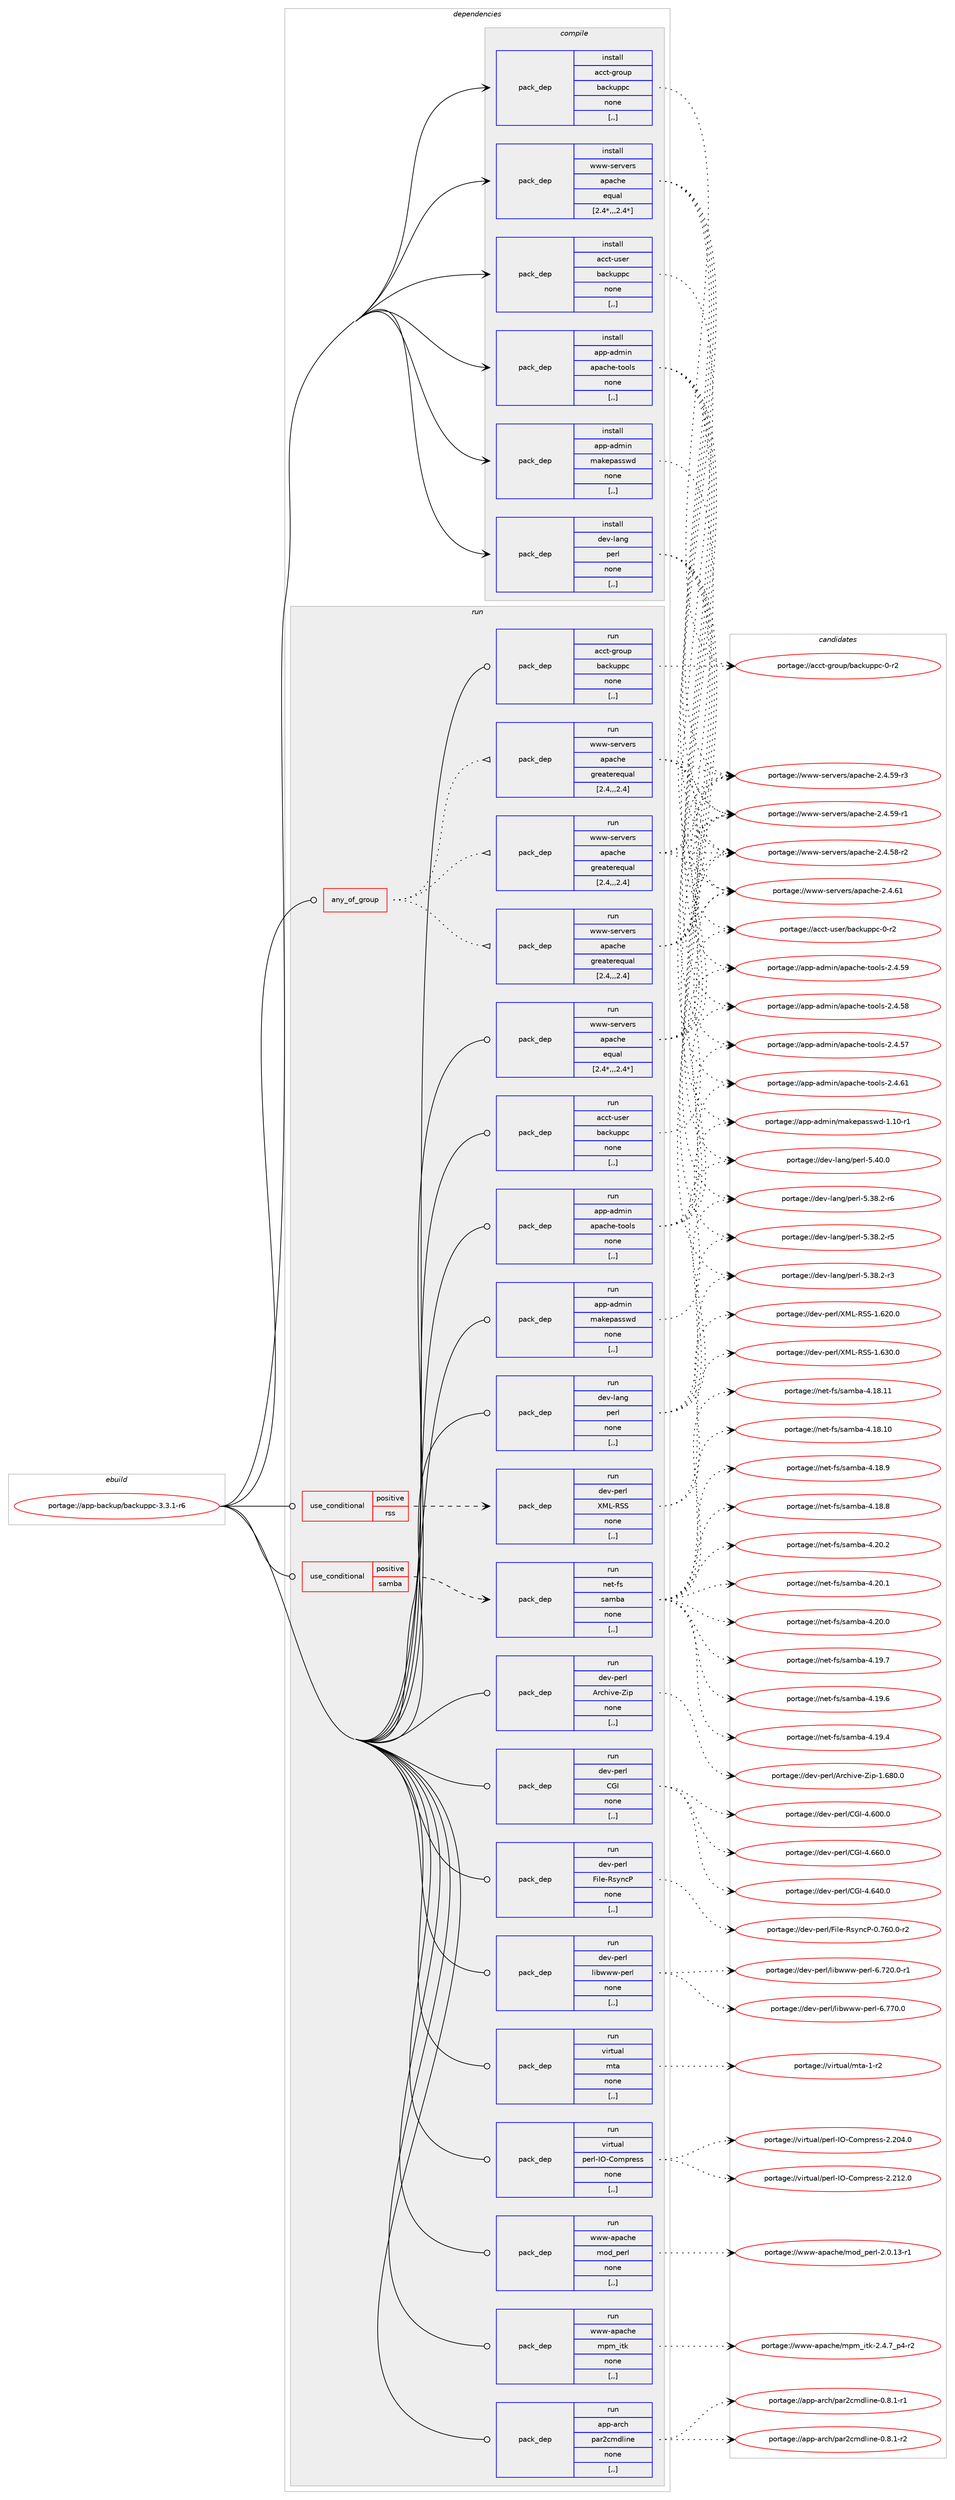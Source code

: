 digraph prolog {

# *************
# Graph options
# *************

newrank=true;
concentrate=true;
compound=true;
graph [rankdir=LR,fontname=Helvetica,fontsize=10,ranksep=1.5];#, ranksep=2.5, nodesep=0.2];
edge  [arrowhead=vee];
node  [fontname=Helvetica,fontsize=10];

# **********
# The ebuild
# **********

subgraph cluster_leftcol {
color=gray;
label=<<i>ebuild</i>>;
id [label="portage://app-backup/backuppc-3.3.1-r6", color=red, width=4, href="../app-backup/backuppc-3.3.1-r6.svg"];
}

# ****************
# The dependencies
# ****************

subgraph cluster_midcol {
color=gray;
label=<<i>dependencies</i>>;
subgraph cluster_compile {
fillcolor="#eeeeee";
style=filled;
label=<<i>compile</i>>;
subgraph pack5935 {
dependency8192 [label=<<TABLE BORDER="0" CELLBORDER="1" CELLSPACING="0" CELLPADDING="4" WIDTH="220"><TR><TD ROWSPAN="6" CELLPADDING="30">pack_dep</TD></TR><TR><TD WIDTH="110">install</TD></TR><TR><TD>acct-group</TD></TR><TR><TD>backuppc</TD></TR><TR><TD>none</TD></TR><TR><TD>[,,]</TD></TR></TABLE>>, shape=none, color=blue];
}
id:e -> dependency8192:w [weight=20,style="solid",arrowhead="vee"];
subgraph pack5936 {
dependency8193 [label=<<TABLE BORDER="0" CELLBORDER="1" CELLSPACING="0" CELLPADDING="4" WIDTH="220"><TR><TD ROWSPAN="6" CELLPADDING="30">pack_dep</TD></TR><TR><TD WIDTH="110">install</TD></TR><TR><TD>acct-user</TD></TR><TR><TD>backuppc</TD></TR><TR><TD>none</TD></TR><TR><TD>[,,]</TD></TR></TABLE>>, shape=none, color=blue];
}
id:e -> dependency8193:w [weight=20,style="solid",arrowhead="vee"];
subgraph pack5937 {
dependency8194 [label=<<TABLE BORDER="0" CELLBORDER="1" CELLSPACING="0" CELLPADDING="4" WIDTH="220"><TR><TD ROWSPAN="6" CELLPADDING="30">pack_dep</TD></TR><TR><TD WIDTH="110">install</TD></TR><TR><TD>app-admin</TD></TR><TR><TD>apache-tools</TD></TR><TR><TD>none</TD></TR><TR><TD>[,,]</TD></TR></TABLE>>, shape=none, color=blue];
}
id:e -> dependency8194:w [weight=20,style="solid",arrowhead="vee"];
subgraph pack5938 {
dependency8195 [label=<<TABLE BORDER="0" CELLBORDER="1" CELLSPACING="0" CELLPADDING="4" WIDTH="220"><TR><TD ROWSPAN="6" CELLPADDING="30">pack_dep</TD></TR><TR><TD WIDTH="110">install</TD></TR><TR><TD>app-admin</TD></TR><TR><TD>makepasswd</TD></TR><TR><TD>none</TD></TR><TR><TD>[,,]</TD></TR></TABLE>>, shape=none, color=blue];
}
id:e -> dependency8195:w [weight=20,style="solid",arrowhead="vee"];
subgraph pack5939 {
dependency8196 [label=<<TABLE BORDER="0" CELLBORDER="1" CELLSPACING="0" CELLPADDING="4" WIDTH="220"><TR><TD ROWSPAN="6" CELLPADDING="30">pack_dep</TD></TR><TR><TD WIDTH="110">install</TD></TR><TR><TD>dev-lang</TD></TR><TR><TD>perl</TD></TR><TR><TD>none</TD></TR><TR><TD>[,,]</TD></TR></TABLE>>, shape=none, color=blue];
}
id:e -> dependency8196:w [weight=20,style="solid",arrowhead="vee"];
subgraph pack5940 {
dependency8197 [label=<<TABLE BORDER="0" CELLBORDER="1" CELLSPACING="0" CELLPADDING="4" WIDTH="220"><TR><TD ROWSPAN="6" CELLPADDING="30">pack_dep</TD></TR><TR><TD WIDTH="110">install</TD></TR><TR><TD>www-servers</TD></TR><TR><TD>apache</TD></TR><TR><TD>equal</TD></TR><TR><TD>[2.4*,,,2.4*]</TD></TR></TABLE>>, shape=none, color=blue];
}
id:e -> dependency8197:w [weight=20,style="solid",arrowhead="vee"];
}
subgraph cluster_compileandrun {
fillcolor="#eeeeee";
style=filled;
label=<<i>compile and run</i>>;
}
subgraph cluster_run {
fillcolor="#eeeeee";
style=filled;
label=<<i>run</i>>;
subgraph any27 {
dependency8198 [label=<<TABLE BORDER="0" CELLBORDER="1" CELLSPACING="0" CELLPADDING="4"><TR><TD CELLPADDING="10">any_of_group</TD></TR></TABLE>>, shape=none, color=red];subgraph pack5941 {
dependency8199 [label=<<TABLE BORDER="0" CELLBORDER="1" CELLSPACING="0" CELLPADDING="4" WIDTH="220"><TR><TD ROWSPAN="6" CELLPADDING="30">pack_dep</TD></TR><TR><TD WIDTH="110">run</TD></TR><TR><TD>www-servers</TD></TR><TR><TD>apache</TD></TR><TR><TD>greaterequal</TD></TR><TR><TD>[2.4,,,2.4]</TD></TR></TABLE>>, shape=none, color=blue];
}
dependency8198:e -> dependency8199:w [weight=20,style="dotted",arrowhead="oinv"];
subgraph pack5942 {
dependency8200 [label=<<TABLE BORDER="0" CELLBORDER="1" CELLSPACING="0" CELLPADDING="4" WIDTH="220"><TR><TD ROWSPAN="6" CELLPADDING="30">pack_dep</TD></TR><TR><TD WIDTH="110">run</TD></TR><TR><TD>www-servers</TD></TR><TR><TD>apache</TD></TR><TR><TD>greaterequal</TD></TR><TR><TD>[2.4,,,2.4]</TD></TR></TABLE>>, shape=none, color=blue];
}
dependency8198:e -> dependency8200:w [weight=20,style="dotted",arrowhead="oinv"];
subgraph pack5943 {
dependency8201 [label=<<TABLE BORDER="0" CELLBORDER="1" CELLSPACING="0" CELLPADDING="4" WIDTH="220"><TR><TD ROWSPAN="6" CELLPADDING="30">pack_dep</TD></TR><TR><TD WIDTH="110">run</TD></TR><TR><TD>www-servers</TD></TR><TR><TD>apache</TD></TR><TR><TD>greaterequal</TD></TR><TR><TD>[2.4,,,2.4]</TD></TR></TABLE>>, shape=none, color=blue];
}
dependency8198:e -> dependency8201:w [weight=20,style="dotted",arrowhead="oinv"];
}
id:e -> dependency8198:w [weight=20,style="solid",arrowhead="odot"];
subgraph cond2232 {
dependency8202 [label=<<TABLE BORDER="0" CELLBORDER="1" CELLSPACING="0" CELLPADDING="4"><TR><TD ROWSPAN="3" CELLPADDING="10">use_conditional</TD></TR><TR><TD>positive</TD></TR><TR><TD>rss</TD></TR></TABLE>>, shape=none, color=red];
subgraph pack5944 {
dependency8203 [label=<<TABLE BORDER="0" CELLBORDER="1" CELLSPACING="0" CELLPADDING="4" WIDTH="220"><TR><TD ROWSPAN="6" CELLPADDING="30">pack_dep</TD></TR><TR><TD WIDTH="110">run</TD></TR><TR><TD>dev-perl</TD></TR><TR><TD>XML-RSS</TD></TR><TR><TD>none</TD></TR><TR><TD>[,,]</TD></TR></TABLE>>, shape=none, color=blue];
}
dependency8202:e -> dependency8203:w [weight=20,style="dashed",arrowhead="vee"];
}
id:e -> dependency8202:w [weight=20,style="solid",arrowhead="odot"];
subgraph cond2233 {
dependency8204 [label=<<TABLE BORDER="0" CELLBORDER="1" CELLSPACING="0" CELLPADDING="4"><TR><TD ROWSPAN="3" CELLPADDING="10">use_conditional</TD></TR><TR><TD>positive</TD></TR><TR><TD>samba</TD></TR></TABLE>>, shape=none, color=red];
subgraph pack5945 {
dependency8205 [label=<<TABLE BORDER="0" CELLBORDER="1" CELLSPACING="0" CELLPADDING="4" WIDTH="220"><TR><TD ROWSPAN="6" CELLPADDING="30">pack_dep</TD></TR><TR><TD WIDTH="110">run</TD></TR><TR><TD>net-fs</TD></TR><TR><TD>samba</TD></TR><TR><TD>none</TD></TR><TR><TD>[,,]</TD></TR></TABLE>>, shape=none, color=blue];
}
dependency8204:e -> dependency8205:w [weight=20,style="dashed",arrowhead="vee"];
}
id:e -> dependency8204:w [weight=20,style="solid",arrowhead="odot"];
subgraph pack5946 {
dependency8206 [label=<<TABLE BORDER="0" CELLBORDER="1" CELLSPACING="0" CELLPADDING="4" WIDTH="220"><TR><TD ROWSPAN="6" CELLPADDING="30">pack_dep</TD></TR><TR><TD WIDTH="110">run</TD></TR><TR><TD>acct-group</TD></TR><TR><TD>backuppc</TD></TR><TR><TD>none</TD></TR><TR><TD>[,,]</TD></TR></TABLE>>, shape=none, color=blue];
}
id:e -> dependency8206:w [weight=20,style="solid",arrowhead="odot"];
subgraph pack5947 {
dependency8207 [label=<<TABLE BORDER="0" CELLBORDER="1" CELLSPACING="0" CELLPADDING="4" WIDTH="220"><TR><TD ROWSPAN="6" CELLPADDING="30">pack_dep</TD></TR><TR><TD WIDTH="110">run</TD></TR><TR><TD>acct-user</TD></TR><TR><TD>backuppc</TD></TR><TR><TD>none</TD></TR><TR><TD>[,,]</TD></TR></TABLE>>, shape=none, color=blue];
}
id:e -> dependency8207:w [weight=20,style="solid",arrowhead="odot"];
subgraph pack5948 {
dependency8208 [label=<<TABLE BORDER="0" CELLBORDER="1" CELLSPACING="0" CELLPADDING="4" WIDTH="220"><TR><TD ROWSPAN="6" CELLPADDING="30">pack_dep</TD></TR><TR><TD WIDTH="110">run</TD></TR><TR><TD>app-admin</TD></TR><TR><TD>apache-tools</TD></TR><TR><TD>none</TD></TR><TR><TD>[,,]</TD></TR></TABLE>>, shape=none, color=blue];
}
id:e -> dependency8208:w [weight=20,style="solid",arrowhead="odot"];
subgraph pack5949 {
dependency8209 [label=<<TABLE BORDER="0" CELLBORDER="1" CELLSPACING="0" CELLPADDING="4" WIDTH="220"><TR><TD ROWSPAN="6" CELLPADDING="30">pack_dep</TD></TR><TR><TD WIDTH="110">run</TD></TR><TR><TD>app-admin</TD></TR><TR><TD>makepasswd</TD></TR><TR><TD>none</TD></TR><TR><TD>[,,]</TD></TR></TABLE>>, shape=none, color=blue];
}
id:e -> dependency8209:w [weight=20,style="solid",arrowhead="odot"];
subgraph pack5950 {
dependency8210 [label=<<TABLE BORDER="0" CELLBORDER="1" CELLSPACING="0" CELLPADDING="4" WIDTH="220"><TR><TD ROWSPAN="6" CELLPADDING="30">pack_dep</TD></TR><TR><TD WIDTH="110">run</TD></TR><TR><TD>app-arch</TD></TR><TR><TD>par2cmdline</TD></TR><TR><TD>none</TD></TR><TR><TD>[,,]</TD></TR></TABLE>>, shape=none, color=blue];
}
id:e -> dependency8210:w [weight=20,style="solid",arrowhead="odot"];
subgraph pack5951 {
dependency8211 [label=<<TABLE BORDER="0" CELLBORDER="1" CELLSPACING="0" CELLPADDING="4" WIDTH="220"><TR><TD ROWSPAN="6" CELLPADDING="30">pack_dep</TD></TR><TR><TD WIDTH="110">run</TD></TR><TR><TD>dev-lang</TD></TR><TR><TD>perl</TD></TR><TR><TD>none</TD></TR><TR><TD>[,,]</TD></TR></TABLE>>, shape=none, color=blue];
}
id:e -> dependency8211:w [weight=20,style="solid",arrowhead="odot"];
subgraph pack5952 {
dependency8212 [label=<<TABLE BORDER="0" CELLBORDER="1" CELLSPACING="0" CELLPADDING="4" WIDTH="220"><TR><TD ROWSPAN="6" CELLPADDING="30">pack_dep</TD></TR><TR><TD WIDTH="110">run</TD></TR><TR><TD>dev-perl</TD></TR><TR><TD>Archive-Zip</TD></TR><TR><TD>none</TD></TR><TR><TD>[,,]</TD></TR></TABLE>>, shape=none, color=blue];
}
id:e -> dependency8212:w [weight=20,style="solid",arrowhead="odot"];
subgraph pack5953 {
dependency8213 [label=<<TABLE BORDER="0" CELLBORDER="1" CELLSPACING="0" CELLPADDING="4" WIDTH="220"><TR><TD ROWSPAN="6" CELLPADDING="30">pack_dep</TD></TR><TR><TD WIDTH="110">run</TD></TR><TR><TD>dev-perl</TD></TR><TR><TD>CGI</TD></TR><TR><TD>none</TD></TR><TR><TD>[,,]</TD></TR></TABLE>>, shape=none, color=blue];
}
id:e -> dependency8213:w [weight=20,style="solid",arrowhead="odot"];
subgraph pack5954 {
dependency8214 [label=<<TABLE BORDER="0" CELLBORDER="1" CELLSPACING="0" CELLPADDING="4" WIDTH="220"><TR><TD ROWSPAN="6" CELLPADDING="30">pack_dep</TD></TR><TR><TD WIDTH="110">run</TD></TR><TR><TD>dev-perl</TD></TR><TR><TD>File-RsyncP</TD></TR><TR><TD>none</TD></TR><TR><TD>[,,]</TD></TR></TABLE>>, shape=none, color=blue];
}
id:e -> dependency8214:w [weight=20,style="solid",arrowhead="odot"];
subgraph pack5955 {
dependency8215 [label=<<TABLE BORDER="0" CELLBORDER="1" CELLSPACING="0" CELLPADDING="4" WIDTH="220"><TR><TD ROWSPAN="6" CELLPADDING="30">pack_dep</TD></TR><TR><TD WIDTH="110">run</TD></TR><TR><TD>dev-perl</TD></TR><TR><TD>libwww-perl</TD></TR><TR><TD>none</TD></TR><TR><TD>[,,]</TD></TR></TABLE>>, shape=none, color=blue];
}
id:e -> dependency8215:w [weight=20,style="solid",arrowhead="odot"];
subgraph pack5956 {
dependency8216 [label=<<TABLE BORDER="0" CELLBORDER="1" CELLSPACING="0" CELLPADDING="4" WIDTH="220"><TR><TD ROWSPAN="6" CELLPADDING="30">pack_dep</TD></TR><TR><TD WIDTH="110">run</TD></TR><TR><TD>virtual</TD></TR><TR><TD>mta</TD></TR><TR><TD>none</TD></TR><TR><TD>[,,]</TD></TR></TABLE>>, shape=none, color=blue];
}
id:e -> dependency8216:w [weight=20,style="solid",arrowhead="odot"];
subgraph pack5957 {
dependency8217 [label=<<TABLE BORDER="0" CELLBORDER="1" CELLSPACING="0" CELLPADDING="4" WIDTH="220"><TR><TD ROWSPAN="6" CELLPADDING="30">pack_dep</TD></TR><TR><TD WIDTH="110">run</TD></TR><TR><TD>virtual</TD></TR><TR><TD>perl-IO-Compress</TD></TR><TR><TD>none</TD></TR><TR><TD>[,,]</TD></TR></TABLE>>, shape=none, color=blue];
}
id:e -> dependency8217:w [weight=20,style="solid",arrowhead="odot"];
subgraph pack5958 {
dependency8218 [label=<<TABLE BORDER="0" CELLBORDER="1" CELLSPACING="0" CELLPADDING="4" WIDTH="220"><TR><TD ROWSPAN="6" CELLPADDING="30">pack_dep</TD></TR><TR><TD WIDTH="110">run</TD></TR><TR><TD>www-apache</TD></TR><TR><TD>mod_perl</TD></TR><TR><TD>none</TD></TR><TR><TD>[,,]</TD></TR></TABLE>>, shape=none, color=blue];
}
id:e -> dependency8218:w [weight=20,style="solid",arrowhead="odot"];
subgraph pack5959 {
dependency8219 [label=<<TABLE BORDER="0" CELLBORDER="1" CELLSPACING="0" CELLPADDING="4" WIDTH="220"><TR><TD ROWSPAN="6" CELLPADDING="30">pack_dep</TD></TR><TR><TD WIDTH="110">run</TD></TR><TR><TD>www-apache</TD></TR><TR><TD>mpm_itk</TD></TR><TR><TD>none</TD></TR><TR><TD>[,,]</TD></TR></TABLE>>, shape=none, color=blue];
}
id:e -> dependency8219:w [weight=20,style="solid",arrowhead="odot"];
subgraph pack5960 {
dependency8220 [label=<<TABLE BORDER="0" CELLBORDER="1" CELLSPACING="0" CELLPADDING="4" WIDTH="220"><TR><TD ROWSPAN="6" CELLPADDING="30">pack_dep</TD></TR><TR><TD WIDTH="110">run</TD></TR><TR><TD>www-servers</TD></TR><TR><TD>apache</TD></TR><TR><TD>equal</TD></TR><TR><TD>[2.4*,,,2.4*]</TD></TR></TABLE>>, shape=none, color=blue];
}
id:e -> dependency8220:w [weight=20,style="solid",arrowhead="odot"];
}
}

# **************
# The candidates
# **************

subgraph cluster_choices {
rank=same;
color=gray;
label=<<i>candidates</i>>;

subgraph choice5935 {
color=black;
nodesep=1;
choice97999911645103114111117112479897991071171121129945484511450 [label="portage://acct-group/backuppc-0-r2", color=red, width=4,href="../acct-group/backuppc-0-r2.svg"];
dependency8192:e -> choice97999911645103114111117112479897991071171121129945484511450:w [style=dotted,weight="100"];
}
subgraph choice5936 {
color=black;
nodesep=1;
choice97999911645117115101114479897991071171121129945484511450 [label="portage://acct-user/backuppc-0-r2", color=red, width=4,href="../acct-user/backuppc-0-r2.svg"];
dependency8193:e -> choice97999911645117115101114479897991071171121129945484511450:w [style=dotted,weight="100"];
}
subgraph choice5937 {
color=black;
nodesep=1;
choice971121124597100109105110479711297991041014511611111110811545504652465449 [label="portage://app-admin/apache-tools-2.4.61", color=red, width=4,href="../app-admin/apache-tools-2.4.61.svg"];
choice971121124597100109105110479711297991041014511611111110811545504652465357 [label="portage://app-admin/apache-tools-2.4.59", color=red, width=4,href="../app-admin/apache-tools-2.4.59.svg"];
choice971121124597100109105110479711297991041014511611111110811545504652465356 [label="portage://app-admin/apache-tools-2.4.58", color=red, width=4,href="../app-admin/apache-tools-2.4.58.svg"];
choice971121124597100109105110479711297991041014511611111110811545504652465355 [label="portage://app-admin/apache-tools-2.4.57", color=red, width=4,href="../app-admin/apache-tools-2.4.57.svg"];
dependency8194:e -> choice971121124597100109105110479711297991041014511611111110811545504652465449:w [style=dotted,weight="100"];
dependency8194:e -> choice971121124597100109105110479711297991041014511611111110811545504652465357:w [style=dotted,weight="100"];
dependency8194:e -> choice971121124597100109105110479711297991041014511611111110811545504652465356:w [style=dotted,weight="100"];
dependency8194:e -> choice971121124597100109105110479711297991041014511611111110811545504652465355:w [style=dotted,weight="100"];
}
subgraph choice5938 {
color=black;
nodesep=1;
choice97112112459710010910511047109971071011129711511511910045494649484511449 [label="portage://app-admin/makepasswd-1.10-r1", color=red, width=4,href="../app-admin/makepasswd-1.10-r1.svg"];
dependency8195:e -> choice97112112459710010910511047109971071011129711511511910045494649484511449:w [style=dotted,weight="100"];
}
subgraph choice5939 {
color=black;
nodesep=1;
choice10010111845108971101034711210111410845534652484648 [label="portage://dev-lang/perl-5.40.0", color=red, width=4,href="../dev-lang/perl-5.40.0.svg"];
choice100101118451089711010347112101114108455346515646504511454 [label="portage://dev-lang/perl-5.38.2-r6", color=red, width=4,href="../dev-lang/perl-5.38.2-r6.svg"];
choice100101118451089711010347112101114108455346515646504511453 [label="portage://dev-lang/perl-5.38.2-r5", color=red, width=4,href="../dev-lang/perl-5.38.2-r5.svg"];
choice100101118451089711010347112101114108455346515646504511451 [label="portage://dev-lang/perl-5.38.2-r3", color=red, width=4,href="../dev-lang/perl-5.38.2-r3.svg"];
dependency8196:e -> choice10010111845108971101034711210111410845534652484648:w [style=dotted,weight="100"];
dependency8196:e -> choice100101118451089711010347112101114108455346515646504511454:w [style=dotted,weight="100"];
dependency8196:e -> choice100101118451089711010347112101114108455346515646504511453:w [style=dotted,weight="100"];
dependency8196:e -> choice100101118451089711010347112101114108455346515646504511451:w [style=dotted,weight="100"];
}
subgraph choice5940 {
color=black;
nodesep=1;
choice119119119451151011141181011141154797112979910410145504652465449 [label="portage://www-servers/apache-2.4.61", color=red, width=4,href="../www-servers/apache-2.4.61.svg"];
choice1191191194511510111411810111411547971129799104101455046524653574511451 [label="portage://www-servers/apache-2.4.59-r3", color=red, width=4,href="../www-servers/apache-2.4.59-r3.svg"];
choice1191191194511510111411810111411547971129799104101455046524653574511449 [label="portage://www-servers/apache-2.4.59-r1", color=red, width=4,href="../www-servers/apache-2.4.59-r1.svg"];
choice1191191194511510111411810111411547971129799104101455046524653564511450 [label="portage://www-servers/apache-2.4.58-r2", color=red, width=4,href="../www-servers/apache-2.4.58-r2.svg"];
dependency8197:e -> choice119119119451151011141181011141154797112979910410145504652465449:w [style=dotted,weight="100"];
dependency8197:e -> choice1191191194511510111411810111411547971129799104101455046524653574511451:w [style=dotted,weight="100"];
dependency8197:e -> choice1191191194511510111411810111411547971129799104101455046524653574511449:w [style=dotted,weight="100"];
dependency8197:e -> choice1191191194511510111411810111411547971129799104101455046524653564511450:w [style=dotted,weight="100"];
}
subgraph choice5941 {
color=black;
nodesep=1;
choice119119119451151011141181011141154797112979910410145504652465449 [label="portage://www-servers/apache-2.4.61", color=red, width=4,href="../www-servers/apache-2.4.61.svg"];
choice1191191194511510111411810111411547971129799104101455046524653574511451 [label="portage://www-servers/apache-2.4.59-r3", color=red, width=4,href="../www-servers/apache-2.4.59-r3.svg"];
choice1191191194511510111411810111411547971129799104101455046524653574511449 [label="portage://www-servers/apache-2.4.59-r1", color=red, width=4,href="../www-servers/apache-2.4.59-r1.svg"];
choice1191191194511510111411810111411547971129799104101455046524653564511450 [label="portage://www-servers/apache-2.4.58-r2", color=red, width=4,href="../www-servers/apache-2.4.58-r2.svg"];
dependency8199:e -> choice119119119451151011141181011141154797112979910410145504652465449:w [style=dotted,weight="100"];
dependency8199:e -> choice1191191194511510111411810111411547971129799104101455046524653574511451:w [style=dotted,weight="100"];
dependency8199:e -> choice1191191194511510111411810111411547971129799104101455046524653574511449:w [style=dotted,weight="100"];
dependency8199:e -> choice1191191194511510111411810111411547971129799104101455046524653564511450:w [style=dotted,weight="100"];
}
subgraph choice5942 {
color=black;
nodesep=1;
choice119119119451151011141181011141154797112979910410145504652465449 [label="portage://www-servers/apache-2.4.61", color=red, width=4,href="../www-servers/apache-2.4.61.svg"];
choice1191191194511510111411810111411547971129799104101455046524653574511451 [label="portage://www-servers/apache-2.4.59-r3", color=red, width=4,href="../www-servers/apache-2.4.59-r3.svg"];
choice1191191194511510111411810111411547971129799104101455046524653574511449 [label="portage://www-servers/apache-2.4.59-r1", color=red, width=4,href="../www-servers/apache-2.4.59-r1.svg"];
choice1191191194511510111411810111411547971129799104101455046524653564511450 [label="portage://www-servers/apache-2.4.58-r2", color=red, width=4,href="../www-servers/apache-2.4.58-r2.svg"];
dependency8200:e -> choice119119119451151011141181011141154797112979910410145504652465449:w [style=dotted,weight="100"];
dependency8200:e -> choice1191191194511510111411810111411547971129799104101455046524653574511451:w [style=dotted,weight="100"];
dependency8200:e -> choice1191191194511510111411810111411547971129799104101455046524653574511449:w [style=dotted,weight="100"];
dependency8200:e -> choice1191191194511510111411810111411547971129799104101455046524653564511450:w [style=dotted,weight="100"];
}
subgraph choice5943 {
color=black;
nodesep=1;
choice119119119451151011141181011141154797112979910410145504652465449 [label="portage://www-servers/apache-2.4.61", color=red, width=4,href="../www-servers/apache-2.4.61.svg"];
choice1191191194511510111411810111411547971129799104101455046524653574511451 [label="portage://www-servers/apache-2.4.59-r3", color=red, width=4,href="../www-servers/apache-2.4.59-r3.svg"];
choice1191191194511510111411810111411547971129799104101455046524653574511449 [label="portage://www-servers/apache-2.4.59-r1", color=red, width=4,href="../www-servers/apache-2.4.59-r1.svg"];
choice1191191194511510111411810111411547971129799104101455046524653564511450 [label="portage://www-servers/apache-2.4.58-r2", color=red, width=4,href="../www-servers/apache-2.4.58-r2.svg"];
dependency8201:e -> choice119119119451151011141181011141154797112979910410145504652465449:w [style=dotted,weight="100"];
dependency8201:e -> choice1191191194511510111411810111411547971129799104101455046524653574511451:w [style=dotted,weight="100"];
dependency8201:e -> choice1191191194511510111411810111411547971129799104101455046524653574511449:w [style=dotted,weight="100"];
dependency8201:e -> choice1191191194511510111411810111411547971129799104101455046524653564511450:w [style=dotted,weight="100"];
}
subgraph choice5944 {
color=black;
nodesep=1;
choice1001011184511210111410847887776458283834549465451484648 [label="portage://dev-perl/XML-RSS-1.630.0", color=red, width=4,href="../dev-perl/XML-RSS-1.630.0.svg"];
choice1001011184511210111410847887776458283834549465450484648 [label="portage://dev-perl/XML-RSS-1.620.0", color=red, width=4,href="../dev-perl/XML-RSS-1.620.0.svg"];
dependency8203:e -> choice1001011184511210111410847887776458283834549465451484648:w [style=dotted,weight="100"];
dependency8203:e -> choice1001011184511210111410847887776458283834549465450484648:w [style=dotted,weight="100"];
}
subgraph choice5945 {
color=black;
nodesep=1;
choice110101116451021154711597109989745524650484650 [label="portage://net-fs/samba-4.20.2", color=red, width=4,href="../net-fs/samba-4.20.2.svg"];
choice110101116451021154711597109989745524650484649 [label="portage://net-fs/samba-4.20.1", color=red, width=4,href="../net-fs/samba-4.20.1.svg"];
choice110101116451021154711597109989745524650484648 [label="portage://net-fs/samba-4.20.0", color=red, width=4,href="../net-fs/samba-4.20.0.svg"];
choice110101116451021154711597109989745524649574655 [label="portage://net-fs/samba-4.19.7", color=red, width=4,href="../net-fs/samba-4.19.7.svg"];
choice110101116451021154711597109989745524649574654 [label="portage://net-fs/samba-4.19.6", color=red, width=4,href="../net-fs/samba-4.19.6.svg"];
choice110101116451021154711597109989745524649574652 [label="portage://net-fs/samba-4.19.4", color=red, width=4,href="../net-fs/samba-4.19.4.svg"];
choice11010111645102115471159710998974552464956464949 [label="portage://net-fs/samba-4.18.11", color=red, width=4,href="../net-fs/samba-4.18.11.svg"];
choice11010111645102115471159710998974552464956464948 [label="portage://net-fs/samba-4.18.10", color=red, width=4,href="../net-fs/samba-4.18.10.svg"];
choice110101116451021154711597109989745524649564657 [label="portage://net-fs/samba-4.18.9", color=red, width=4,href="../net-fs/samba-4.18.9.svg"];
choice110101116451021154711597109989745524649564656 [label="portage://net-fs/samba-4.18.8", color=red, width=4,href="../net-fs/samba-4.18.8.svg"];
dependency8205:e -> choice110101116451021154711597109989745524650484650:w [style=dotted,weight="100"];
dependency8205:e -> choice110101116451021154711597109989745524650484649:w [style=dotted,weight="100"];
dependency8205:e -> choice110101116451021154711597109989745524650484648:w [style=dotted,weight="100"];
dependency8205:e -> choice110101116451021154711597109989745524649574655:w [style=dotted,weight="100"];
dependency8205:e -> choice110101116451021154711597109989745524649574654:w [style=dotted,weight="100"];
dependency8205:e -> choice110101116451021154711597109989745524649574652:w [style=dotted,weight="100"];
dependency8205:e -> choice11010111645102115471159710998974552464956464949:w [style=dotted,weight="100"];
dependency8205:e -> choice11010111645102115471159710998974552464956464948:w [style=dotted,weight="100"];
dependency8205:e -> choice110101116451021154711597109989745524649564657:w [style=dotted,weight="100"];
dependency8205:e -> choice110101116451021154711597109989745524649564656:w [style=dotted,weight="100"];
}
subgraph choice5946 {
color=black;
nodesep=1;
choice97999911645103114111117112479897991071171121129945484511450 [label="portage://acct-group/backuppc-0-r2", color=red, width=4,href="../acct-group/backuppc-0-r2.svg"];
dependency8206:e -> choice97999911645103114111117112479897991071171121129945484511450:w [style=dotted,weight="100"];
}
subgraph choice5947 {
color=black;
nodesep=1;
choice97999911645117115101114479897991071171121129945484511450 [label="portage://acct-user/backuppc-0-r2", color=red, width=4,href="../acct-user/backuppc-0-r2.svg"];
dependency8207:e -> choice97999911645117115101114479897991071171121129945484511450:w [style=dotted,weight="100"];
}
subgraph choice5948 {
color=black;
nodesep=1;
choice971121124597100109105110479711297991041014511611111110811545504652465449 [label="portage://app-admin/apache-tools-2.4.61", color=red, width=4,href="../app-admin/apache-tools-2.4.61.svg"];
choice971121124597100109105110479711297991041014511611111110811545504652465357 [label="portage://app-admin/apache-tools-2.4.59", color=red, width=4,href="../app-admin/apache-tools-2.4.59.svg"];
choice971121124597100109105110479711297991041014511611111110811545504652465356 [label="portage://app-admin/apache-tools-2.4.58", color=red, width=4,href="../app-admin/apache-tools-2.4.58.svg"];
choice971121124597100109105110479711297991041014511611111110811545504652465355 [label="portage://app-admin/apache-tools-2.4.57", color=red, width=4,href="../app-admin/apache-tools-2.4.57.svg"];
dependency8208:e -> choice971121124597100109105110479711297991041014511611111110811545504652465449:w [style=dotted,weight="100"];
dependency8208:e -> choice971121124597100109105110479711297991041014511611111110811545504652465357:w [style=dotted,weight="100"];
dependency8208:e -> choice971121124597100109105110479711297991041014511611111110811545504652465356:w [style=dotted,weight="100"];
dependency8208:e -> choice971121124597100109105110479711297991041014511611111110811545504652465355:w [style=dotted,weight="100"];
}
subgraph choice5949 {
color=black;
nodesep=1;
choice97112112459710010910511047109971071011129711511511910045494649484511449 [label="portage://app-admin/makepasswd-1.10-r1", color=red, width=4,href="../app-admin/makepasswd-1.10-r1.svg"];
dependency8209:e -> choice97112112459710010910511047109971071011129711511511910045494649484511449:w [style=dotted,weight="100"];
}
subgraph choice5950 {
color=black;
nodesep=1;
choice97112112459711499104471129711450991091001081051101014548465646494511450 [label="portage://app-arch/par2cmdline-0.8.1-r2", color=red, width=4,href="../app-arch/par2cmdline-0.8.1-r2.svg"];
choice97112112459711499104471129711450991091001081051101014548465646494511449 [label="portage://app-arch/par2cmdline-0.8.1-r1", color=red, width=4,href="../app-arch/par2cmdline-0.8.1-r1.svg"];
dependency8210:e -> choice97112112459711499104471129711450991091001081051101014548465646494511450:w [style=dotted,weight="100"];
dependency8210:e -> choice97112112459711499104471129711450991091001081051101014548465646494511449:w [style=dotted,weight="100"];
}
subgraph choice5951 {
color=black;
nodesep=1;
choice10010111845108971101034711210111410845534652484648 [label="portage://dev-lang/perl-5.40.0", color=red, width=4,href="../dev-lang/perl-5.40.0.svg"];
choice100101118451089711010347112101114108455346515646504511454 [label="portage://dev-lang/perl-5.38.2-r6", color=red, width=4,href="../dev-lang/perl-5.38.2-r6.svg"];
choice100101118451089711010347112101114108455346515646504511453 [label="portage://dev-lang/perl-5.38.2-r5", color=red, width=4,href="../dev-lang/perl-5.38.2-r5.svg"];
choice100101118451089711010347112101114108455346515646504511451 [label="portage://dev-lang/perl-5.38.2-r3", color=red, width=4,href="../dev-lang/perl-5.38.2-r3.svg"];
dependency8211:e -> choice10010111845108971101034711210111410845534652484648:w [style=dotted,weight="100"];
dependency8211:e -> choice100101118451089711010347112101114108455346515646504511454:w [style=dotted,weight="100"];
dependency8211:e -> choice100101118451089711010347112101114108455346515646504511453:w [style=dotted,weight="100"];
dependency8211:e -> choice100101118451089711010347112101114108455346515646504511451:w [style=dotted,weight="100"];
}
subgraph choice5952 {
color=black;
nodesep=1;
choice1001011184511210111410847651149910410511810145901051124549465456484648 [label="portage://dev-perl/Archive-Zip-1.680.0", color=red, width=4,href="../dev-perl/Archive-Zip-1.680.0.svg"];
dependency8212:e -> choice1001011184511210111410847651149910410511810145901051124549465456484648:w [style=dotted,weight="100"];
}
subgraph choice5953 {
color=black;
nodesep=1;
choice10010111845112101114108476771734552465454484648 [label="portage://dev-perl/CGI-4.660.0", color=red, width=4,href="../dev-perl/CGI-4.660.0.svg"];
choice10010111845112101114108476771734552465452484648 [label="portage://dev-perl/CGI-4.640.0", color=red, width=4,href="../dev-perl/CGI-4.640.0.svg"];
choice10010111845112101114108476771734552465448484648 [label="portage://dev-perl/CGI-4.600.0", color=red, width=4,href="../dev-perl/CGI-4.600.0.svg"];
dependency8213:e -> choice10010111845112101114108476771734552465454484648:w [style=dotted,weight="100"];
dependency8213:e -> choice10010111845112101114108476771734552465452484648:w [style=dotted,weight="100"];
dependency8213:e -> choice10010111845112101114108476771734552465448484648:w [style=dotted,weight="100"];
}
subgraph choice5954 {
color=black;
nodesep=1;
choice1001011184511210111410847701051081014582115121110998045484655544846484511450 [label="portage://dev-perl/File-RsyncP-0.760.0-r2", color=red, width=4,href="../dev-perl/File-RsyncP-0.760.0-r2.svg"];
dependency8214:e -> choice1001011184511210111410847701051081014582115121110998045484655544846484511450:w [style=dotted,weight="100"];
}
subgraph choice5955 {
color=black;
nodesep=1;
choice100101118451121011141084710810598119119119451121011141084554465555484648 [label="portage://dev-perl/libwww-perl-6.770.0", color=red, width=4,href="../dev-perl/libwww-perl-6.770.0.svg"];
choice1001011184511210111410847108105981191191194511210111410845544655504846484511449 [label="portage://dev-perl/libwww-perl-6.720.0-r1", color=red, width=4,href="../dev-perl/libwww-perl-6.720.0-r1.svg"];
dependency8215:e -> choice100101118451121011141084710810598119119119451121011141084554465555484648:w [style=dotted,weight="100"];
dependency8215:e -> choice1001011184511210111410847108105981191191194511210111410845544655504846484511449:w [style=dotted,weight="100"];
}
subgraph choice5956 {
color=black;
nodesep=1;
choice11810511411611797108471091169745494511450 [label="portage://virtual/mta-1-r2", color=red, width=4,href="../virtual/mta-1-r2.svg"];
dependency8216:e -> choice11810511411611797108471091169745494511450:w [style=dotted,weight="100"];
}
subgraph choice5957 {
color=black;
nodesep=1;
choice118105114116117971084711210111410845737945671111091121141011151154550465049504648 [label="portage://virtual/perl-IO-Compress-2.212.0", color=red, width=4,href="../virtual/perl-IO-Compress-2.212.0.svg"];
choice118105114116117971084711210111410845737945671111091121141011151154550465048524648 [label="portage://virtual/perl-IO-Compress-2.204.0", color=red, width=4,href="../virtual/perl-IO-Compress-2.204.0.svg"];
dependency8217:e -> choice118105114116117971084711210111410845737945671111091121141011151154550465049504648:w [style=dotted,weight="100"];
dependency8217:e -> choice118105114116117971084711210111410845737945671111091121141011151154550465048524648:w [style=dotted,weight="100"];
}
subgraph choice5958 {
color=black;
nodesep=1;
choice119119119459711297991041014710911110095112101114108455046484649514511449 [label="portage://www-apache/mod_perl-2.0.13-r1", color=red, width=4,href="../www-apache/mod_perl-2.0.13-r1.svg"];
dependency8218:e -> choice119119119459711297991041014710911110095112101114108455046484649514511449:w [style=dotted,weight="100"];
}
subgraph choice5959 {
color=black;
nodesep=1;
choice11911911945971129799104101471091121099510511610745504652465595112524511450 [label="portage://www-apache/mpm_itk-2.4.7_p4-r2", color=red, width=4,href="../www-apache/mpm_itk-2.4.7_p4-r2.svg"];
dependency8219:e -> choice11911911945971129799104101471091121099510511610745504652465595112524511450:w [style=dotted,weight="100"];
}
subgraph choice5960 {
color=black;
nodesep=1;
choice119119119451151011141181011141154797112979910410145504652465449 [label="portage://www-servers/apache-2.4.61", color=red, width=4,href="../www-servers/apache-2.4.61.svg"];
choice1191191194511510111411810111411547971129799104101455046524653574511451 [label="portage://www-servers/apache-2.4.59-r3", color=red, width=4,href="../www-servers/apache-2.4.59-r3.svg"];
choice1191191194511510111411810111411547971129799104101455046524653574511449 [label="portage://www-servers/apache-2.4.59-r1", color=red, width=4,href="../www-servers/apache-2.4.59-r1.svg"];
choice1191191194511510111411810111411547971129799104101455046524653564511450 [label="portage://www-servers/apache-2.4.58-r2", color=red, width=4,href="../www-servers/apache-2.4.58-r2.svg"];
dependency8220:e -> choice119119119451151011141181011141154797112979910410145504652465449:w [style=dotted,weight="100"];
dependency8220:e -> choice1191191194511510111411810111411547971129799104101455046524653574511451:w [style=dotted,weight="100"];
dependency8220:e -> choice1191191194511510111411810111411547971129799104101455046524653574511449:w [style=dotted,weight="100"];
dependency8220:e -> choice1191191194511510111411810111411547971129799104101455046524653564511450:w [style=dotted,weight="100"];
}
}

}
